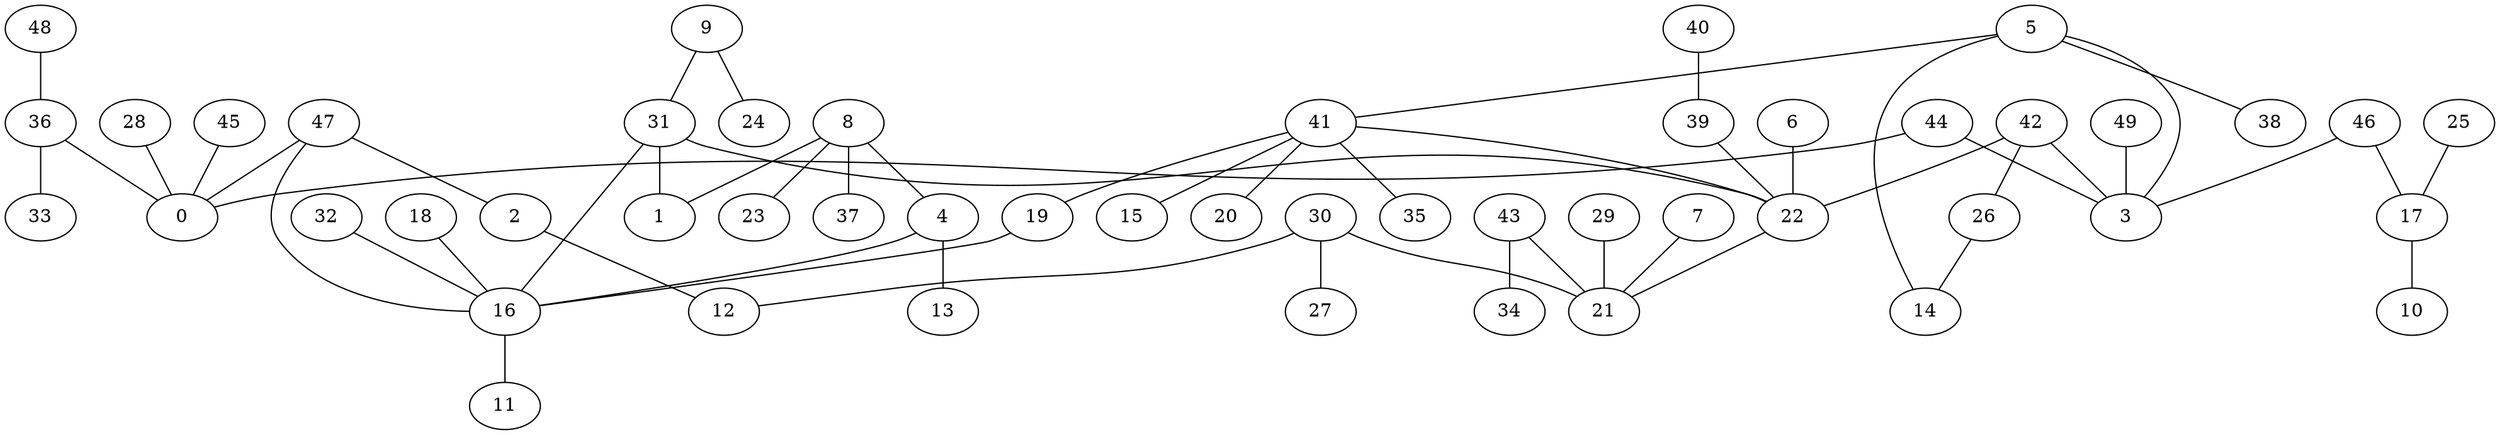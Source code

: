 digraph GG_graph {

subgraph G_graph {
edge [color = black]
"48" -> "36" [dir = none]
"32" -> "16" [dir = none]
"26" -> "14" [dir = none]
"29" -> "21" [dir = none]
"7" -> "21" [dir = none]
"43" -> "34" [dir = none]
"43" -> "21" [dir = none]
"36" -> "33" [dir = none]
"36" -> "0" [dir = none]
"19" -> "16" [dir = none]
"47" -> "0" [dir = none]
"16" -> "11" [dir = none]
"46" -> "17" [dir = none]
"46" -> "3" [dir = none]
"44" -> "0" [dir = none]
"44" -> "3" [dir = none]
"31" -> "1" [dir = none]
"31" -> "16" [dir = none]
"31" -> "22" [dir = none]
"49" -> "3" [dir = none]
"42" -> "3" [dir = none]
"42" -> "22" [dir = none]
"28" -> "0" [dir = none]
"41" -> "35" [dir = none]
"41" -> "15" [dir = none]
"41" -> "20" [dir = none]
"41" -> "22" [dir = none]
"22" -> "21" [dir = none]
"40" -> "39" [dir = none]
"17" -> "10" [dir = none]
"9" -> "24" [dir = none]
"9" -> "31" [dir = none]
"18" -> "16" [dir = none]
"39" -> "22" [dir = none]
"6" -> "22" [dir = none]
"45" -> "0" [dir = none]
"30" -> "27" [dir = none]
"30" -> "12" [dir = none]
"30" -> "21" [dir = none]
"2" -> "12" [dir = none]
"25" -> "17" [dir = none]
"5" -> "14" [dir = none]
"5" -> "38" [dir = none]
"5" -> "41" [dir = none]
"4" -> "13" [dir = none]
"4" -> "16" [dir = none]
"8" -> "23" [dir = none]
"8" -> "37" [dir = none]
"8" -> "4" [dir = none]
"47" -> "2" [dir = none]
"8" -> "1" [dir = none]
"41" -> "19" [dir = none]
"5" -> "3" [dir = none]
"42" -> "26" [dir = none]
"47" -> "16" [dir = none]
}

}
